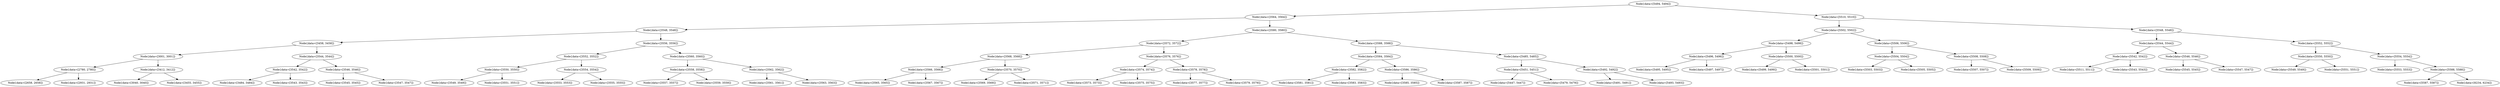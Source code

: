 digraph G{
966120264 [label="Node{data=[5494, 5494]}"]
966120264 -> 805428876
805428876 [label="Node{data=[3564, 3564]}"]
805428876 -> 783154166
783154166 [label="Node{data=[3548, 3548]}"]
783154166 -> 270216669
270216669 [label="Node{data=[3458, 3458]}"]
270216669 -> 117678853
117678853 [label="Node{data=[3001, 3001]}"]
117678853 -> 969472215
969472215 [label="Node{data=[2780, 2780]}"]
969472215 -> 2021381715
2021381715 [label="Node{data=[2658, 2658]}"]
969472215 -> 826763588
826763588 [label="Node{data=[2931, 2931]}"]
117678853 -> 734461922
734461922 [label="Node{data=[3412, 3412]}"]
734461922 -> 1429644301
1429644301 [label="Node{data=[3040, 3040]}"]
734461922 -> 1935223222
1935223222 [label="Node{data=[3455, 3455]}"]
270216669 -> 2036233168
2036233168 [label="Node{data=[3544, 3544]}"]
2036233168 -> 1710996214
1710996214 [label="Node{data=[3542, 3542]}"]
1710996214 -> 84765832
84765832 [label="Node{data=[3484, 3484]}"]
1710996214 -> 1059320070
1059320070 [label="Node{data=[3543, 3543]}"]
2036233168 -> 904517057
904517057 [label="Node{data=[3546, 3546]}"]
904517057 -> 226354560
226354560 [label="Node{data=[3545, 3545]}"]
904517057 -> 1677369739
1677369739 [label="Node{data=[3547, 3547]}"]
783154166 -> 1139922739
1139922739 [label="Node{data=[3556, 3556]}"]
1139922739 -> 944588113
944588113 [label="Node{data=[3552, 3552]}"]
944588113 -> 1526654525
1526654525 [label="Node{data=[3550, 3550]}"]
1526654525 -> 1816060432
1816060432 [label="Node{data=[3549, 3549]}"]
1526654525 -> 565962987
565962987 [label="Node{data=[3551, 3551]}"]
944588113 -> 1930319424
1930319424 [label="Node{data=[3554, 3554]}"]
1930319424 -> 1584175378
1584175378 [label="Node{data=[3553, 3553]}"]
1930319424 -> 1171902125
1171902125 [label="Node{data=[3555, 3555]}"]
1139922739 -> 995854925
995854925 [label="Node{data=[3560, 3560]}"]
995854925 -> 988178224
988178224 [label="Node{data=[3558, 3558]}"]
988178224 -> 16305527
16305527 [label="Node{data=[3557, 3557]}"]
988178224 -> 199219043
199219043 [label="Node{data=[3559, 3559]}"]
995854925 -> 1815166391
1815166391 [label="Node{data=[3562, 3562]}"]
1815166391 -> 1709644006
1709644006 [label="Node{data=[3561, 3561]}"]
1815166391 -> 590537304
590537304 [label="Node{data=[3563, 3563]}"]
805428876 -> 1453546898
1453546898 [label="Node{data=[3580, 3580]}"]
1453546898 -> 857345652
857345652 [label="Node{data=[3572, 3572]}"]
857345652 -> 1860632793
1860632793 [label="Node{data=[3568, 3568]}"]
1860632793 -> 1525882751
1525882751 [label="Node{data=[3566, 3566]}"]
1525882751 -> 384861822
384861822 [label="Node{data=[3565, 3565]}"]
1525882751 -> 1970951034
1970951034 [label="Node{data=[3567, 3567]}"]
1860632793 -> 592278724
592278724 [label="Node{data=[3570, 3570]}"]
592278724 -> 1627885365
1627885365 [label="Node{data=[3569, 3569]}"]
592278724 -> 1943414301
1943414301 [label="Node{data=[3571, 3571]}"]
857345652 -> 1418746526
1418746526 [label="Node{data=[3576, 3576]}"]
1418746526 -> 481554332
481554332 [label="Node{data=[3574, 3574]}"]
481554332 -> 1091609880
1091609880 [label="Node{data=[3573, 3573]}"]
481554332 -> 62162409
62162409 [label="Node{data=[3575, 3575]}"]
1418746526 -> 1428581291
1428581291 [label="Node{data=[3578, 3578]}"]
1428581291 -> 1458221468
1458221468 [label="Node{data=[3577, 3577]}"]
1428581291 -> 303494716
303494716 [label="Node{data=[3579, 3579]}"]
1453546898 -> 891986522
891986522 [label="Node{data=[3588, 3588]}"]
891986522 -> 1404566631
1404566631 [label="Node{data=[3584, 3584]}"]
1404566631 -> 1347600860
1347600860 [label="Node{data=[3582, 3582]}"]
1347600860 -> 1968204540
1968204540 [label="Node{data=[3581, 3581]}"]
1347600860 -> 361246334
361246334 [label="Node{data=[3583, 3583]}"]
1404566631 -> 2033233004
2033233004 [label="Node{data=[3586, 3586]}"]
2033233004 -> 1059774135
1059774135 [label="Node{data=[3585, 3585]}"]
2033233004 -> 1239110692
1239110692 [label="Node{data=[3587, 3587]}"]
891986522 -> 502556863
502556863 [label="Node{data=[5485, 5485]}"]
502556863 -> 1633416353
1633416353 [label="Node{data=[5451, 5451]}"]
1633416353 -> 149770587
149770587 [label="Node{data=[5447, 5447]}"]
1633416353 -> 461655574
461655574 [label="Node{data=[5479, 5479]}"]
502556863 -> 629898313
629898313 [label="Node{data=[5492, 5492]}"]
629898313 -> 457931429
457931429 [label="Node{data=[5491, 5491]}"]
629898313 -> 2043582238
2043582238 [label="Node{data=[5493, 5493]}"]
966120264 -> 1082360527
1082360527 [label="Node{data=[5510, 5510]}"]
1082360527 -> 1049941922
1049941922 [label="Node{data=[5502, 5502]}"]
1049941922 -> 2118786183
2118786183 [label="Node{data=[5498, 5498]}"]
2118786183 -> 1940980279
1940980279 [label="Node{data=[5496, 5496]}"]
1940980279 -> 796423028
796423028 [label="Node{data=[5495, 5495]}"]
1940980279 -> 935954686
935954686 [label="Node{data=[5497, 5497]}"]
2118786183 -> 424215716
424215716 [label="Node{data=[5500, 5500]}"]
424215716 -> 1653742848
1653742848 [label="Node{data=[5499, 5499]}"]
424215716 -> 236790261
236790261 [label="Node{data=[5501, 5501]}"]
1049941922 -> 1978193584
1978193584 [label="Node{data=[5506, 5506]}"]
1978193584 -> 617975949
617975949 [label="Node{data=[5504, 5504]}"]
617975949 -> 1448997642
1448997642 [label="Node{data=[5503, 5503]}"]
617975949 -> 833123005
833123005 [label="Node{data=[5505, 5505]}"]
1978193584 -> 46563182
46563182 [label="Node{data=[5508, 5508]}"]
46563182 -> 169858627
169858627 [label="Node{data=[5507, 5507]}"]
46563182 -> 870556073
870556073 [label="Node{data=[5509, 5509]}"]
1082360527 -> 1101795570
1101795570 [label="Node{data=[5548, 5548]}"]
1101795570 -> 1889548966
1889548966 [label="Node{data=[5544, 5544]}"]
1889548966 -> 75056959
75056959 [label="Node{data=[5542, 5542]}"]
75056959 -> 708399344
708399344 [label="Node{data=[5511, 5511]}"]
75056959 -> 196345541
196345541 [label="Node{data=[5543, 5543]}"]
1889548966 -> 2050461727
2050461727 [label="Node{data=[5546, 5546]}"]
2050461727 -> 876175577
876175577 [label="Node{data=[5545, 5545]}"]
2050461727 -> 1416038526
1416038526 [label="Node{data=[5547, 5547]}"]
1101795570 -> 1077314017
1077314017 [label="Node{data=[5552, 5552]}"]
1077314017 -> 105334416
105334416 [label="Node{data=[5550, 5550]}"]
105334416 -> 2038944041
2038944041 [label="Node{data=[5549, 5549]}"]
105334416 -> 357503647
357503647 [label="Node{data=[5551, 5551]}"]
1077314017 -> 1627562078
1627562078 [label="Node{data=[5554, 5554]}"]
1627562078 -> 1565333800
1565333800 [label="Node{data=[5553, 5553]}"]
1627562078 -> 444892465
444892465 [label="Node{data=[5588, 5588]}"]
444892465 -> 1999808276
1999808276 [label="Node{data=[5587, 5587]}"]
444892465 -> 54979068
54979068 [label="Node{data=[6234, 6234]}"]
}